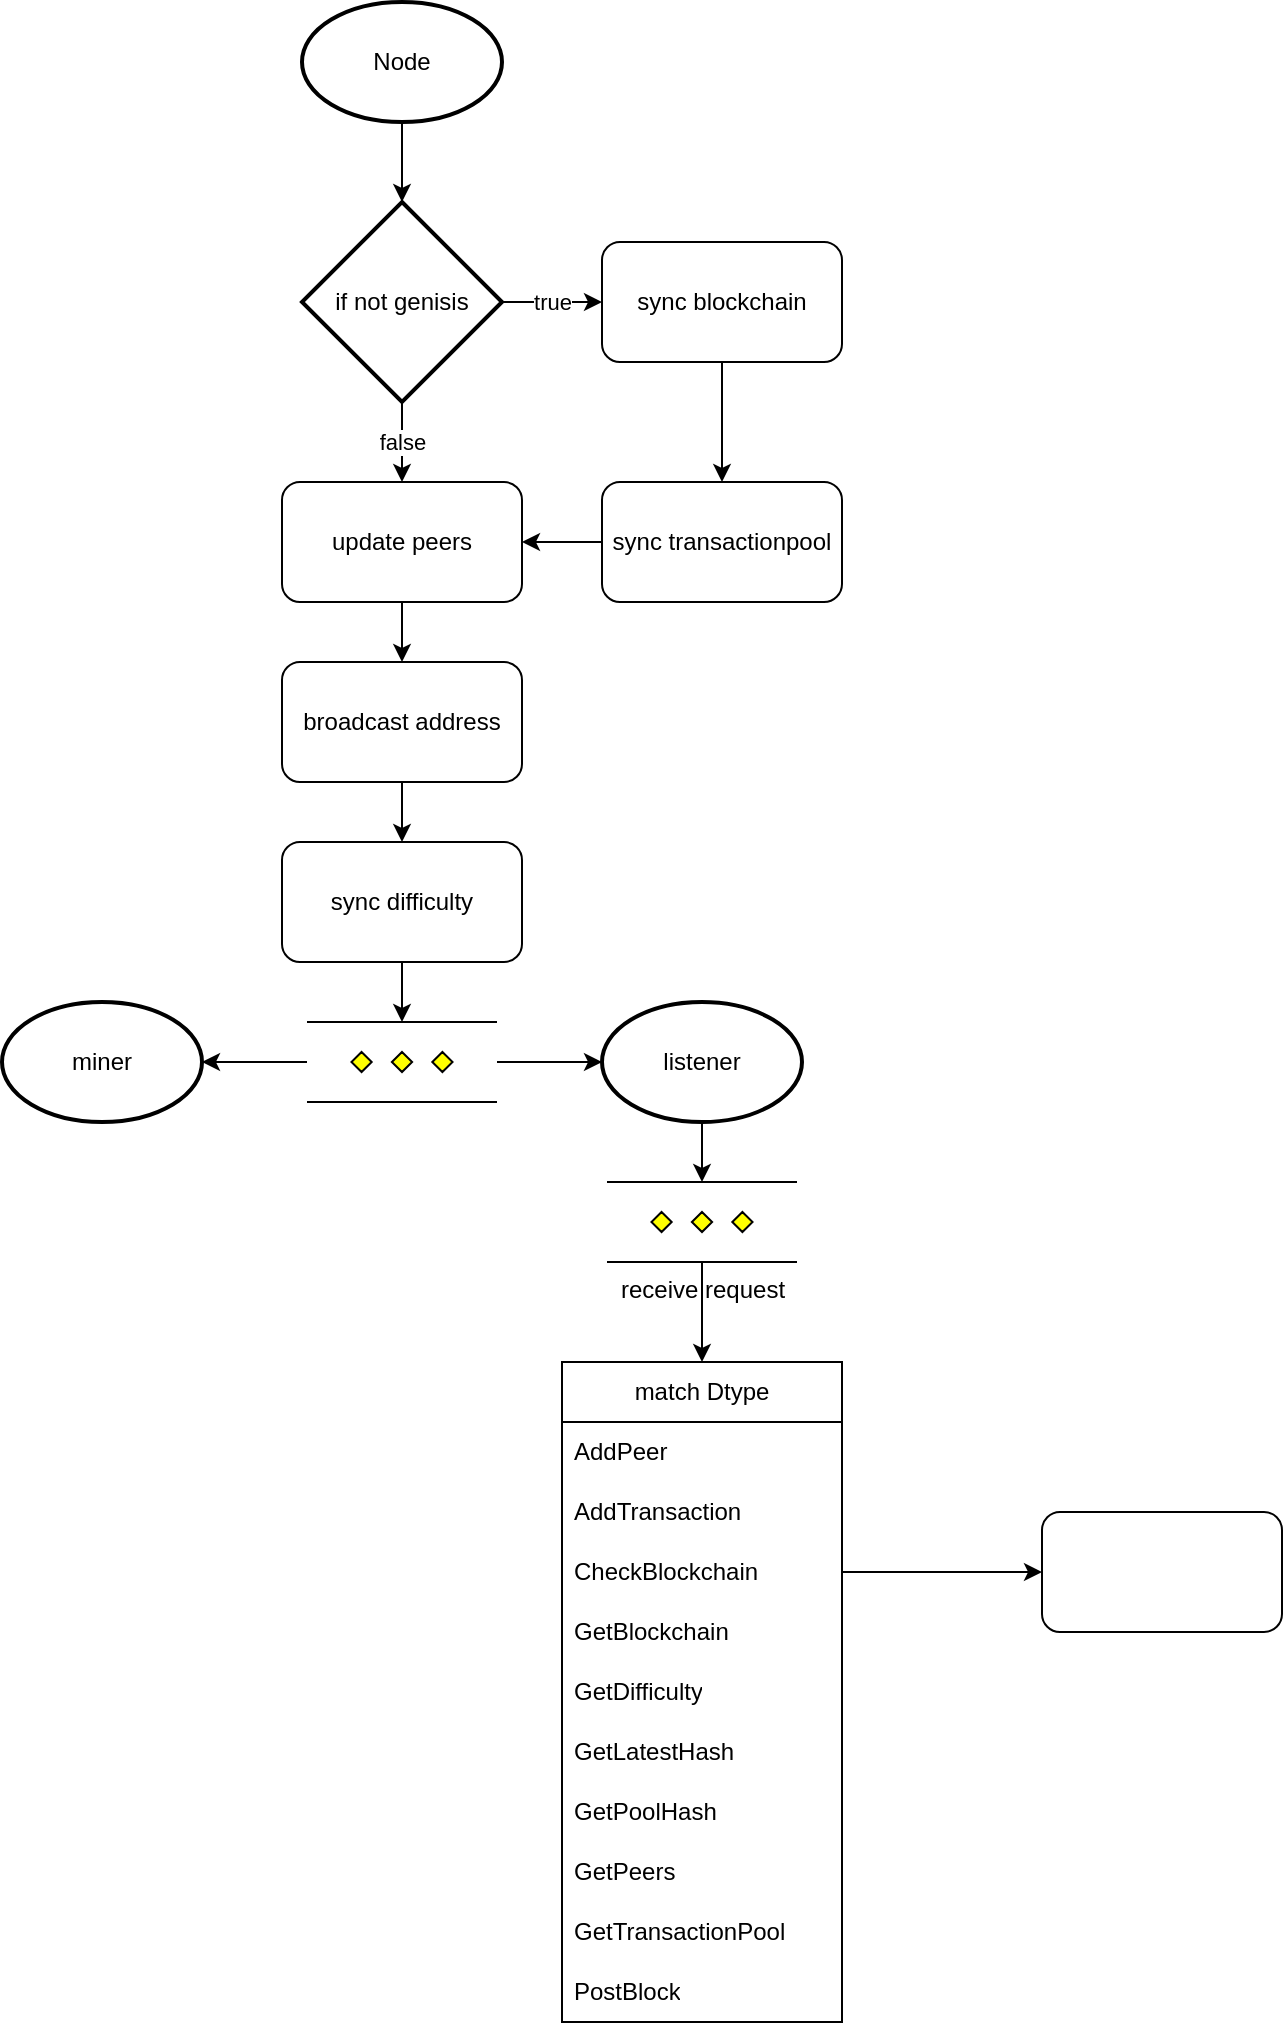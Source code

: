 <mxfile version="24.2.5" type="device">
  <diagram id="C5RBs43oDa-KdzZeNtuy" name="Page-1">
    <mxGraphModel dx="972" dy="992" grid="1" gridSize="10" guides="1" tooltips="1" connect="1" arrows="1" fold="1" page="0" pageScale="1" pageWidth="827" pageHeight="1169" math="0" shadow="0">
      <root>
        <mxCell id="WIyWlLk6GJQsqaUBKTNV-0" />
        <mxCell id="WIyWlLk6GJQsqaUBKTNV-1" parent="WIyWlLk6GJQsqaUBKTNV-0" />
        <mxCell id="HLl2cq0iwVEzuYMqC_iQ-1" value="Node" style="strokeWidth=2;html=1;shape=mxgraph.flowchart.start_1;whiteSpace=wrap;" vertex="1" parent="WIyWlLk6GJQsqaUBKTNV-1">
          <mxGeometry x="370" y="-100" width="100" height="60" as="geometry" />
        </mxCell>
        <mxCell id="HLl2cq0iwVEzuYMqC_iQ-6" value="true" style="edgeStyle=orthogonalEdgeStyle;rounded=0;orthogonalLoop=1;jettySize=auto;html=1;entryX=0;entryY=0.5;entryDx=0;entryDy=0;" edge="1" parent="WIyWlLk6GJQsqaUBKTNV-1" source="HLl2cq0iwVEzuYMqC_iQ-4" target="HLl2cq0iwVEzuYMqC_iQ-8">
          <mxGeometry relative="1" as="geometry">
            <mxPoint x="550" y="50" as="targetPoint" />
          </mxGeometry>
        </mxCell>
        <mxCell id="HLl2cq0iwVEzuYMqC_iQ-7" value="false" style="edgeStyle=orthogonalEdgeStyle;rounded=0;orthogonalLoop=1;jettySize=auto;html=1;entryX=0.5;entryY=0;entryDx=0;entryDy=0;" edge="1" parent="WIyWlLk6GJQsqaUBKTNV-1" source="HLl2cq0iwVEzuYMqC_iQ-4" target="HLl2cq0iwVEzuYMqC_iQ-11">
          <mxGeometry relative="1" as="geometry">
            <mxPoint x="280" y="50" as="targetPoint" />
          </mxGeometry>
        </mxCell>
        <mxCell id="HLl2cq0iwVEzuYMqC_iQ-4" value="if not genisis" style="strokeWidth=2;html=1;shape=mxgraph.flowchart.decision;whiteSpace=wrap;" vertex="1" parent="WIyWlLk6GJQsqaUBKTNV-1">
          <mxGeometry x="370" width="100" height="100" as="geometry" />
        </mxCell>
        <mxCell id="HLl2cq0iwVEzuYMqC_iQ-5" style="edgeStyle=orthogonalEdgeStyle;rounded=0;orthogonalLoop=1;jettySize=auto;html=1;entryX=0.5;entryY=0;entryDx=0;entryDy=0;entryPerimeter=0;" edge="1" parent="WIyWlLk6GJQsqaUBKTNV-1" source="HLl2cq0iwVEzuYMqC_iQ-1" target="HLl2cq0iwVEzuYMqC_iQ-4">
          <mxGeometry relative="1" as="geometry" />
        </mxCell>
        <mxCell id="HLl2cq0iwVEzuYMqC_iQ-10" style="edgeStyle=orthogonalEdgeStyle;rounded=0;orthogonalLoop=1;jettySize=auto;html=1;entryX=0.5;entryY=0;entryDx=0;entryDy=0;" edge="1" parent="WIyWlLk6GJQsqaUBKTNV-1" source="HLl2cq0iwVEzuYMqC_iQ-8" target="HLl2cq0iwVEzuYMqC_iQ-9">
          <mxGeometry relative="1" as="geometry" />
        </mxCell>
        <mxCell id="HLl2cq0iwVEzuYMqC_iQ-8" value="sync blockchain" style="rounded=1;whiteSpace=wrap;html=1;" vertex="1" parent="WIyWlLk6GJQsqaUBKTNV-1">
          <mxGeometry x="520" y="20" width="120" height="60" as="geometry" />
        </mxCell>
        <mxCell id="HLl2cq0iwVEzuYMqC_iQ-12" style="edgeStyle=orthogonalEdgeStyle;rounded=0;orthogonalLoop=1;jettySize=auto;html=1;" edge="1" parent="WIyWlLk6GJQsqaUBKTNV-1" source="HLl2cq0iwVEzuYMqC_iQ-9" target="HLl2cq0iwVEzuYMqC_iQ-11">
          <mxGeometry relative="1" as="geometry" />
        </mxCell>
        <mxCell id="HLl2cq0iwVEzuYMqC_iQ-9" value="sync transactionpool" style="rounded=1;whiteSpace=wrap;html=1;" vertex="1" parent="WIyWlLk6GJQsqaUBKTNV-1">
          <mxGeometry x="520" y="140" width="120" height="60" as="geometry" />
        </mxCell>
        <mxCell id="HLl2cq0iwVEzuYMqC_iQ-14" style="edgeStyle=orthogonalEdgeStyle;rounded=0;orthogonalLoop=1;jettySize=auto;html=1;entryX=0.5;entryY=0;entryDx=0;entryDy=0;" edge="1" parent="WIyWlLk6GJQsqaUBKTNV-1" source="HLl2cq0iwVEzuYMqC_iQ-11" target="HLl2cq0iwVEzuYMqC_iQ-13">
          <mxGeometry relative="1" as="geometry" />
        </mxCell>
        <mxCell id="HLl2cq0iwVEzuYMqC_iQ-11" value="update peers" style="rounded=1;whiteSpace=wrap;html=1;" vertex="1" parent="WIyWlLk6GJQsqaUBKTNV-1">
          <mxGeometry x="360" y="140" width="120" height="60" as="geometry" />
        </mxCell>
        <mxCell id="HLl2cq0iwVEzuYMqC_iQ-16" style="edgeStyle=orthogonalEdgeStyle;rounded=0;orthogonalLoop=1;jettySize=auto;html=1;entryX=0.5;entryY=0;entryDx=0;entryDy=0;" edge="1" parent="WIyWlLk6GJQsqaUBKTNV-1" source="HLl2cq0iwVEzuYMqC_iQ-13" target="HLl2cq0iwVEzuYMqC_iQ-15">
          <mxGeometry relative="1" as="geometry" />
        </mxCell>
        <mxCell id="HLl2cq0iwVEzuYMqC_iQ-13" value="broadcast address" style="rounded=1;whiteSpace=wrap;html=1;" vertex="1" parent="WIyWlLk6GJQsqaUBKTNV-1">
          <mxGeometry x="360" y="230" width="120" height="60" as="geometry" />
        </mxCell>
        <mxCell id="HLl2cq0iwVEzuYMqC_iQ-18" style="edgeStyle=orthogonalEdgeStyle;rounded=0;orthogonalLoop=1;jettySize=auto;html=1;entryX=0.5;entryY=0;entryDx=0;entryDy=0;entryPerimeter=0;" edge="1" parent="WIyWlLk6GJQsqaUBKTNV-1" source="HLl2cq0iwVEzuYMqC_iQ-15" target="HLl2cq0iwVEzuYMqC_iQ-22">
          <mxGeometry relative="1" as="geometry">
            <mxPoint x="420" y="410" as="targetPoint" />
          </mxGeometry>
        </mxCell>
        <mxCell id="HLl2cq0iwVEzuYMqC_iQ-15" value="sync difficulty" style="rounded=1;whiteSpace=wrap;html=1;" vertex="1" parent="WIyWlLk6GJQsqaUBKTNV-1">
          <mxGeometry x="360" y="320" width="120" height="60" as="geometry" />
        </mxCell>
        <mxCell id="HLl2cq0iwVEzuYMqC_iQ-22" value="" style="verticalLabelPosition=bottom;verticalAlign=top;html=1;shape=mxgraph.flowchart.parallel_mode;pointerEvents=1" vertex="1" parent="WIyWlLk6GJQsqaUBKTNV-1">
          <mxGeometry x="372.5" y="410" width="95" height="40" as="geometry" />
        </mxCell>
        <mxCell id="HLl2cq0iwVEzuYMqC_iQ-23" value="miner" style="strokeWidth=2;html=1;shape=mxgraph.flowchart.start_1;whiteSpace=wrap;" vertex="1" parent="WIyWlLk6GJQsqaUBKTNV-1">
          <mxGeometry x="220" y="400" width="100" height="60" as="geometry" />
        </mxCell>
        <mxCell id="HLl2cq0iwVEzuYMqC_iQ-24" style="edgeStyle=orthogonalEdgeStyle;rounded=0;orthogonalLoop=1;jettySize=auto;html=1;entryX=1;entryY=0.5;entryDx=0;entryDy=0;entryPerimeter=0;" edge="1" parent="WIyWlLk6GJQsqaUBKTNV-1" source="HLl2cq0iwVEzuYMqC_iQ-22" target="HLl2cq0iwVEzuYMqC_iQ-23">
          <mxGeometry relative="1" as="geometry" />
        </mxCell>
        <mxCell id="HLl2cq0iwVEzuYMqC_iQ-25" value="listener" style="strokeWidth=2;html=1;shape=mxgraph.flowchart.start_1;whiteSpace=wrap;" vertex="1" parent="WIyWlLk6GJQsqaUBKTNV-1">
          <mxGeometry x="520" y="400" width="100" height="60" as="geometry" />
        </mxCell>
        <mxCell id="HLl2cq0iwVEzuYMqC_iQ-26" style="edgeStyle=orthogonalEdgeStyle;rounded=0;orthogonalLoop=1;jettySize=auto;html=1;entryX=0;entryY=0.5;entryDx=0;entryDy=0;entryPerimeter=0;" edge="1" parent="WIyWlLk6GJQsqaUBKTNV-1" source="HLl2cq0iwVEzuYMqC_iQ-22" target="HLl2cq0iwVEzuYMqC_iQ-25">
          <mxGeometry relative="1" as="geometry" />
        </mxCell>
        <mxCell id="HLl2cq0iwVEzuYMqC_iQ-29" value="match Dtype" style="swimlane;fontStyle=0;childLayout=stackLayout;horizontal=1;startSize=30;horizontalStack=0;resizeParent=1;resizeParentMax=0;resizeLast=0;collapsible=1;marginBottom=0;whiteSpace=wrap;html=1;enumerate=0;" vertex="1" parent="WIyWlLk6GJQsqaUBKTNV-1">
          <mxGeometry x="500" y="580" width="140" height="330" as="geometry">
            <mxRectangle x="500" y="510" width="110" height="30" as="alternateBounds" />
          </mxGeometry>
        </mxCell>
        <mxCell id="HLl2cq0iwVEzuYMqC_iQ-30" value="AddPeer" style="text;strokeColor=none;fillColor=none;align=left;verticalAlign=middle;spacingLeft=4;spacingRight=4;overflow=hidden;points=[[0,0.5],[1,0.5]];portConstraint=eastwest;rotatable=0;whiteSpace=wrap;html=1;" vertex="1" parent="HLl2cq0iwVEzuYMqC_iQ-29">
          <mxGeometry y="30" width="140" height="30" as="geometry" />
        </mxCell>
        <mxCell id="HLl2cq0iwVEzuYMqC_iQ-31" value="AddTransaction" style="text;strokeColor=none;fillColor=none;align=left;verticalAlign=middle;spacingLeft=4;spacingRight=4;overflow=hidden;points=[[0,0.5],[1,0.5]];portConstraint=eastwest;rotatable=0;whiteSpace=wrap;html=1;" vertex="1" parent="HLl2cq0iwVEzuYMqC_iQ-29">
          <mxGeometry y="60" width="140" height="30" as="geometry" />
        </mxCell>
        <mxCell id="HLl2cq0iwVEzuYMqC_iQ-32" value="CheckBlockchain" style="text;strokeColor=none;fillColor=none;align=left;verticalAlign=middle;spacingLeft=4;spacingRight=4;overflow=hidden;points=[[0,0.5],[1,0.5]];portConstraint=eastwest;rotatable=0;whiteSpace=wrap;html=1;" vertex="1" parent="HLl2cq0iwVEzuYMqC_iQ-29">
          <mxGeometry y="90" width="140" height="30" as="geometry" />
        </mxCell>
        <mxCell id="HLl2cq0iwVEzuYMqC_iQ-34" value="GetBlockchain" style="text;strokeColor=none;fillColor=none;align=left;verticalAlign=middle;spacingLeft=4;spacingRight=4;overflow=hidden;points=[[0,0.5],[1,0.5]];portConstraint=eastwest;rotatable=0;whiteSpace=wrap;html=1;" vertex="1" parent="HLl2cq0iwVEzuYMqC_iQ-29">
          <mxGeometry y="120" width="140" height="30" as="geometry" />
        </mxCell>
        <mxCell id="HLl2cq0iwVEzuYMqC_iQ-35" value="GetDifficulty" style="text;strokeColor=none;fillColor=none;align=left;verticalAlign=middle;spacingLeft=4;spacingRight=4;overflow=hidden;points=[[0,0.5],[1,0.5]];portConstraint=eastwest;rotatable=0;whiteSpace=wrap;html=1;" vertex="1" parent="HLl2cq0iwVEzuYMqC_iQ-29">
          <mxGeometry y="150" width="140" height="30" as="geometry" />
        </mxCell>
        <mxCell id="HLl2cq0iwVEzuYMqC_iQ-36" value="GetLatestHash" style="text;strokeColor=none;fillColor=none;align=left;verticalAlign=middle;spacingLeft=4;spacingRight=4;overflow=hidden;points=[[0,0.5],[1,0.5]];portConstraint=eastwest;rotatable=0;whiteSpace=wrap;html=1;" vertex="1" parent="HLl2cq0iwVEzuYMqC_iQ-29">
          <mxGeometry y="180" width="140" height="30" as="geometry" />
        </mxCell>
        <mxCell id="HLl2cq0iwVEzuYMqC_iQ-37" value="GetPoolHash" style="text;strokeColor=none;fillColor=none;align=left;verticalAlign=middle;spacingLeft=4;spacingRight=4;overflow=hidden;points=[[0,0.5],[1,0.5]];portConstraint=eastwest;rotatable=0;whiteSpace=wrap;html=1;" vertex="1" parent="HLl2cq0iwVEzuYMqC_iQ-29">
          <mxGeometry y="210" width="140" height="30" as="geometry" />
        </mxCell>
        <mxCell id="HLl2cq0iwVEzuYMqC_iQ-38" value="GetPeers" style="text;strokeColor=none;fillColor=none;align=left;verticalAlign=middle;spacingLeft=4;spacingRight=4;overflow=hidden;points=[[0,0.5],[1,0.5]];portConstraint=eastwest;rotatable=0;whiteSpace=wrap;html=1;" vertex="1" parent="HLl2cq0iwVEzuYMqC_iQ-29">
          <mxGeometry y="240" width="140" height="30" as="geometry" />
        </mxCell>
        <mxCell id="HLl2cq0iwVEzuYMqC_iQ-39" value="GetTransactionPool" style="text;strokeColor=none;fillColor=none;align=left;verticalAlign=middle;spacingLeft=4;spacingRight=4;overflow=hidden;points=[[0,0.5],[1,0.5]];portConstraint=eastwest;rotatable=0;whiteSpace=wrap;html=1;" vertex="1" parent="HLl2cq0iwVEzuYMqC_iQ-29">
          <mxGeometry y="270" width="140" height="30" as="geometry" />
        </mxCell>
        <mxCell id="HLl2cq0iwVEzuYMqC_iQ-40" value="PostBlock" style="text;strokeColor=none;fillColor=none;align=left;verticalAlign=middle;spacingLeft=4;spacingRight=4;overflow=hidden;points=[[0,0.5],[1,0.5]];portConstraint=eastwest;rotatable=0;whiteSpace=wrap;html=1;" vertex="1" parent="HLl2cq0iwVEzuYMqC_iQ-29">
          <mxGeometry y="300" width="140" height="30" as="geometry" />
        </mxCell>
        <mxCell id="HLl2cq0iwVEzuYMqC_iQ-42" value="" style="rounded=1;whiteSpace=wrap;html=1;" vertex="1" parent="WIyWlLk6GJQsqaUBKTNV-1">
          <mxGeometry x="740" y="655" width="120" height="60" as="geometry" />
        </mxCell>
        <mxCell id="HLl2cq0iwVEzuYMqC_iQ-45" style="edgeStyle=orthogonalEdgeStyle;rounded=0;orthogonalLoop=1;jettySize=auto;html=1;entryX=0.5;entryY=0;entryDx=0;entryDy=0;" edge="1" parent="WIyWlLk6GJQsqaUBKTNV-1" source="HLl2cq0iwVEzuYMqC_iQ-43" target="HLl2cq0iwVEzuYMqC_iQ-29">
          <mxGeometry relative="1" as="geometry" />
        </mxCell>
        <mxCell id="HLl2cq0iwVEzuYMqC_iQ-43" value="receive request" style="verticalLabelPosition=bottom;verticalAlign=top;html=1;shape=mxgraph.flowchart.parallel_mode;pointerEvents=1" vertex="1" parent="WIyWlLk6GJQsqaUBKTNV-1">
          <mxGeometry x="522.5" y="490" width="95" height="40" as="geometry" />
        </mxCell>
        <mxCell id="HLl2cq0iwVEzuYMqC_iQ-44" style="edgeStyle=orthogonalEdgeStyle;rounded=0;orthogonalLoop=1;jettySize=auto;html=1;entryX=0.5;entryY=0;entryDx=0;entryDy=0;entryPerimeter=0;" edge="1" parent="WIyWlLk6GJQsqaUBKTNV-1" source="HLl2cq0iwVEzuYMqC_iQ-25" target="HLl2cq0iwVEzuYMqC_iQ-43">
          <mxGeometry relative="1" as="geometry" />
        </mxCell>
        <mxCell id="HLl2cq0iwVEzuYMqC_iQ-46" style="edgeStyle=orthogonalEdgeStyle;rounded=0;orthogonalLoop=1;jettySize=auto;html=1;entryX=0;entryY=0.5;entryDx=0;entryDy=0;" edge="1" parent="WIyWlLk6GJQsqaUBKTNV-1" source="HLl2cq0iwVEzuYMqC_iQ-32" target="HLl2cq0iwVEzuYMqC_iQ-42">
          <mxGeometry relative="1" as="geometry" />
        </mxCell>
      </root>
    </mxGraphModel>
  </diagram>
</mxfile>

